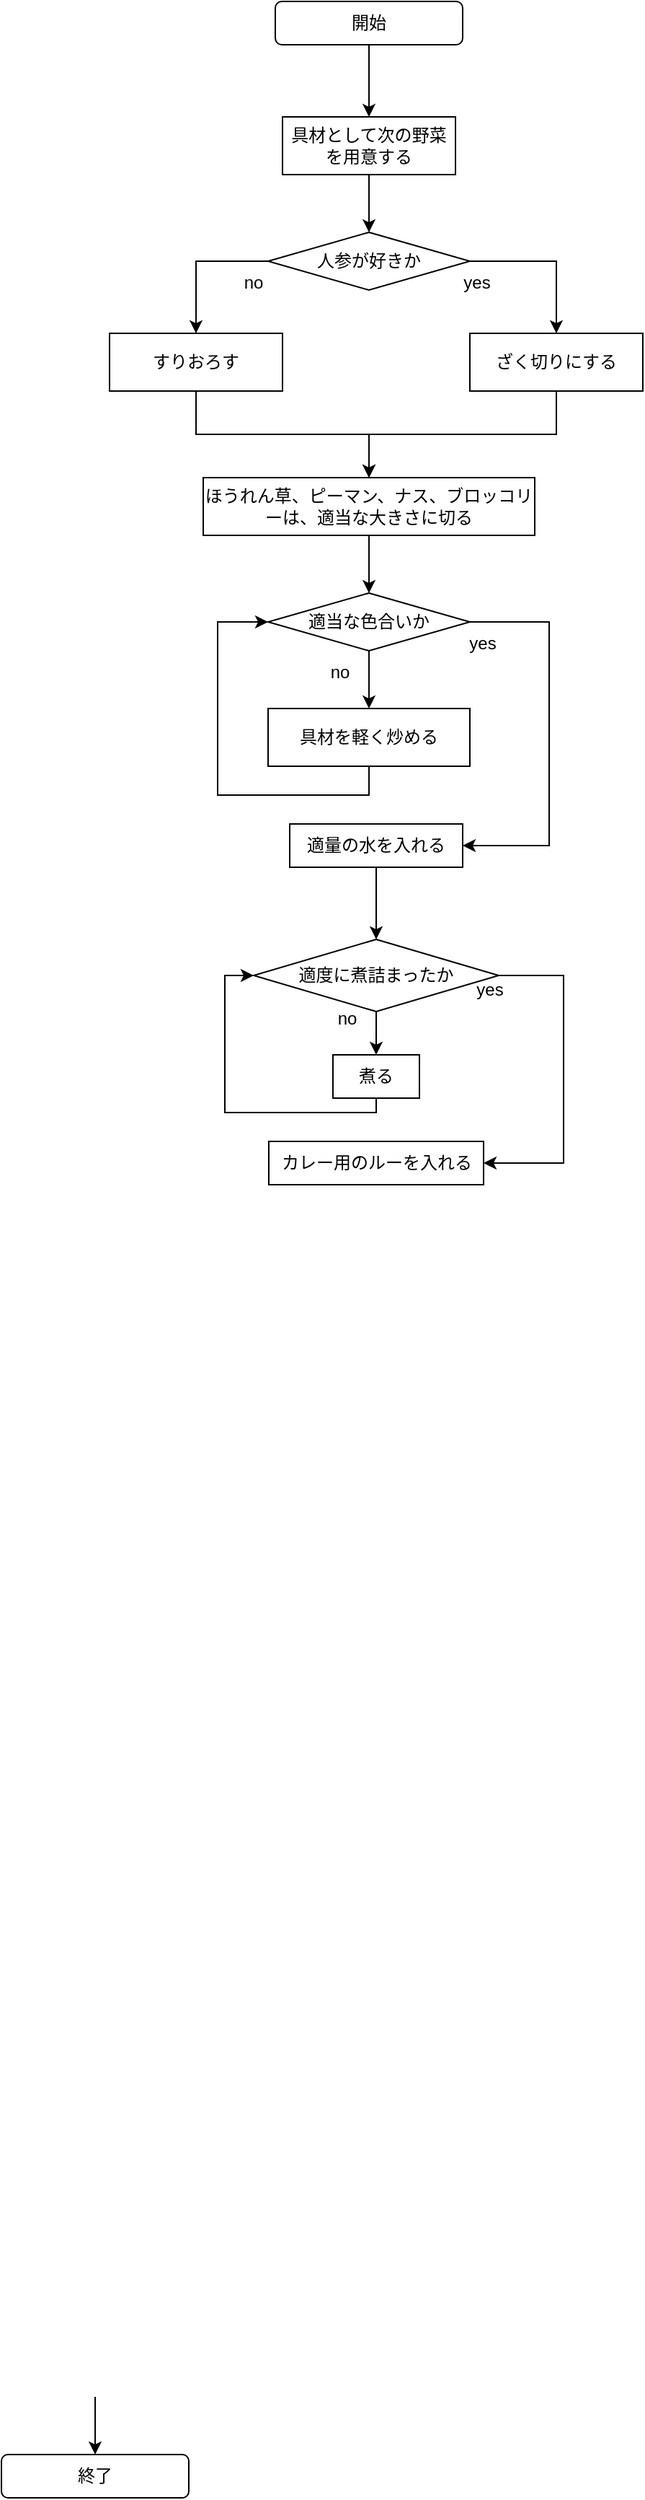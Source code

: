 <mxfile version="20.8.5" type="github">
  <diagram id="-b40opP00CZqNUi7Pyji" name="ページ1">
    <mxGraphModel dx="430" dy="442" grid="1" gridSize="10" guides="1" tooltips="1" connect="1" arrows="1" fold="1" page="1" pageScale="1" pageWidth="827" pageHeight="1169" math="0" shadow="0">
      <root>
        <mxCell id="0" />
        <mxCell id="1" parent="0" />
        <mxCell id="IE9pjUHZPNTOEFuHBonJ-37" value="" style="edgeStyle=orthogonalEdgeStyle;rounded=0;orthogonalLoop=1;jettySize=auto;html=1;" edge="1" parent="1" source="IE9pjUHZPNTOEFuHBonJ-1" target="IE9pjUHZPNTOEFuHBonJ-19">
          <mxGeometry relative="1" as="geometry" />
        </mxCell>
        <mxCell id="IE9pjUHZPNTOEFuHBonJ-1" value="開始" style="rounded=1;whiteSpace=wrap;html=1;" vertex="1" parent="1">
          <mxGeometry x="250" y="30" width="130" height="30" as="geometry" />
        </mxCell>
        <mxCell id="IE9pjUHZPNTOEFuHBonJ-3" value="終了" style="rounded=1;whiteSpace=wrap;html=1;" vertex="1" parent="1">
          <mxGeometry x="60" y="1730" width="130" height="30" as="geometry" />
        </mxCell>
        <mxCell id="IE9pjUHZPNTOEFuHBonJ-5" value="" style="endArrow=classic;html=1;rounded=0;" edge="1" parent="1" target="IE9pjUHZPNTOEFuHBonJ-3">
          <mxGeometry width="50" height="50" relative="1" as="geometry">
            <mxPoint x="125" y="1690" as="sourcePoint" />
            <mxPoint x="135" y="1580" as="targetPoint" />
          </mxGeometry>
        </mxCell>
        <mxCell id="IE9pjUHZPNTOEFuHBonJ-40" value="" style="edgeStyle=orthogonalEdgeStyle;rounded=0;orthogonalLoop=1;jettySize=auto;html=1;entryX=0.5;entryY=0;entryDx=0;entryDy=0;exitX=0;exitY=0.5;exitDx=0;exitDy=0;" edge="1" parent="1" source="IE9pjUHZPNTOEFuHBonJ-8" target="IE9pjUHZPNTOEFuHBonJ-20">
          <mxGeometry relative="1" as="geometry">
            <mxPoint x="135" y="210" as="targetPoint" />
          </mxGeometry>
        </mxCell>
        <mxCell id="IE9pjUHZPNTOEFuHBonJ-42" value="" style="edgeStyle=orthogonalEdgeStyle;rounded=0;orthogonalLoop=1;jettySize=auto;html=1;entryX=0.5;entryY=0;entryDx=0;entryDy=0;exitX=1;exitY=0.5;exitDx=0;exitDy=0;" edge="1" parent="1" source="IE9pjUHZPNTOEFuHBonJ-8" target="IE9pjUHZPNTOEFuHBonJ-21">
          <mxGeometry relative="1" as="geometry">
            <mxPoint x="390" y="200" as="sourcePoint" />
            <mxPoint x="475" y="210" as="targetPoint" />
          </mxGeometry>
        </mxCell>
        <mxCell id="IE9pjUHZPNTOEFuHBonJ-8" value="人参が好きか" style="rhombus;whiteSpace=wrap;html=1;" vertex="1" parent="1">
          <mxGeometry x="245" y="190" width="140" height="40" as="geometry" />
        </mxCell>
        <mxCell id="IE9pjUHZPNTOEFuHBonJ-11" value="no" style="text;html=1;strokeColor=none;fillColor=none;align=center;verticalAlign=middle;whiteSpace=wrap;rounded=0;" vertex="1" parent="1">
          <mxGeometry x="220" y="220" width="30" height="10" as="geometry" />
        </mxCell>
        <mxCell id="IE9pjUHZPNTOEFuHBonJ-12" value="yes" style="text;html=1;strokeColor=none;fillColor=none;align=center;verticalAlign=middle;whiteSpace=wrap;rounded=0;" vertex="1" parent="1">
          <mxGeometry x="370" y="220" width="40" height="10" as="geometry" />
        </mxCell>
        <mxCell id="IE9pjUHZPNTOEFuHBonJ-38" value="" style="edgeStyle=orthogonalEdgeStyle;rounded=0;orthogonalLoop=1;jettySize=auto;html=1;" edge="1" parent="1" source="IE9pjUHZPNTOEFuHBonJ-19" target="IE9pjUHZPNTOEFuHBonJ-8">
          <mxGeometry relative="1" as="geometry" />
        </mxCell>
        <mxCell id="IE9pjUHZPNTOEFuHBonJ-19" value="具材として次の野菜を用意する" style="rounded=0;whiteSpace=wrap;html=1;" vertex="1" parent="1">
          <mxGeometry x="255" y="110" width="120" height="40" as="geometry" />
        </mxCell>
        <mxCell id="IE9pjUHZPNTOEFuHBonJ-32" value="" style="edgeStyle=orthogonalEdgeStyle;rounded=0;orthogonalLoop=1;jettySize=auto;html=1;" edge="1" parent="1" source="IE9pjUHZPNTOEFuHBonJ-20" target="IE9pjUHZPNTOEFuHBonJ-22">
          <mxGeometry relative="1" as="geometry" />
        </mxCell>
        <mxCell id="IE9pjUHZPNTOEFuHBonJ-20" value="すりおろす" style="rounded=0;whiteSpace=wrap;html=1;" vertex="1" parent="1">
          <mxGeometry x="135" y="260" width="120" height="40" as="geometry" />
        </mxCell>
        <mxCell id="IE9pjUHZPNTOEFuHBonJ-31" value="" style="edgeStyle=orthogonalEdgeStyle;rounded=0;orthogonalLoop=1;jettySize=auto;html=1;" edge="1" parent="1" source="IE9pjUHZPNTOEFuHBonJ-21" target="IE9pjUHZPNTOEFuHBonJ-22">
          <mxGeometry relative="1" as="geometry" />
        </mxCell>
        <mxCell id="IE9pjUHZPNTOEFuHBonJ-21" value="ざく切りにする" style="rounded=0;whiteSpace=wrap;html=1;" vertex="1" parent="1">
          <mxGeometry x="385" y="260" width="120" height="40" as="geometry" />
        </mxCell>
        <mxCell id="IE9pjUHZPNTOEFuHBonJ-30" style="edgeStyle=orthogonalEdgeStyle;rounded=0;orthogonalLoop=1;jettySize=auto;html=1;entryX=0.5;entryY=0;entryDx=0;entryDy=0;" edge="1" parent="1" source="IE9pjUHZPNTOEFuHBonJ-22" target="IE9pjUHZPNTOEFuHBonJ-27">
          <mxGeometry relative="1" as="geometry" />
        </mxCell>
        <mxCell id="IE9pjUHZPNTOEFuHBonJ-22" value="ほうれん草、ピーマン、ナス、ブロッコリーは、適当な大きさに切る" style="rounded=0;whiteSpace=wrap;html=1;" vertex="1" parent="1">
          <mxGeometry x="200" y="360" width="230" height="40" as="geometry" />
        </mxCell>
        <mxCell id="IE9pjUHZPNTOEFuHBonJ-34" value="" style="edgeStyle=orthogonalEdgeStyle;rounded=0;orthogonalLoop=1;jettySize=auto;html=1;" edge="1" parent="1" source="IE9pjUHZPNTOEFuHBonJ-27" target="IE9pjUHZPNTOEFuHBonJ-33">
          <mxGeometry relative="1" as="geometry" />
        </mxCell>
        <mxCell id="IE9pjUHZPNTOEFuHBonJ-46" value="" style="edgeStyle=orthogonalEdgeStyle;rounded=0;orthogonalLoop=1;jettySize=auto;html=1;exitX=1;exitY=0.5;exitDx=0;exitDy=0;entryX=1;entryY=0.5;entryDx=0;entryDy=0;" edge="1" parent="1" source="IE9pjUHZPNTOEFuHBonJ-27" target="IE9pjUHZPNTOEFuHBonJ-45">
          <mxGeometry relative="1" as="geometry">
            <mxPoint x="410" y="650" as="targetPoint" />
            <Array as="points">
              <mxPoint x="440" y="460" />
              <mxPoint x="440" y="615" />
            </Array>
          </mxGeometry>
        </mxCell>
        <mxCell id="IE9pjUHZPNTOEFuHBonJ-27" value="適当な色合いか" style="rhombus;whiteSpace=wrap;html=1;" vertex="1" parent="1">
          <mxGeometry x="245" y="440" width="140" height="40" as="geometry" />
        </mxCell>
        <mxCell id="IE9pjUHZPNTOEFuHBonJ-36" value="" style="edgeStyle=orthogonalEdgeStyle;rounded=0;orthogonalLoop=1;jettySize=auto;html=1;entryX=0;entryY=0.5;entryDx=0;entryDy=0;" edge="1" parent="1" source="IE9pjUHZPNTOEFuHBonJ-33" target="IE9pjUHZPNTOEFuHBonJ-27">
          <mxGeometry relative="1" as="geometry">
            <mxPoint x="300" y="660" as="targetPoint" />
            <Array as="points">
              <mxPoint x="315" y="580" />
              <mxPoint x="210" y="580" />
              <mxPoint x="210" y="460" />
            </Array>
          </mxGeometry>
        </mxCell>
        <mxCell id="IE9pjUHZPNTOEFuHBonJ-33" value="具材を軽く炒める" style="rounded=0;whiteSpace=wrap;html=1;" vertex="1" parent="1">
          <mxGeometry x="245" y="520" width="140" height="40" as="geometry" />
        </mxCell>
        <mxCell id="IE9pjUHZPNTOEFuHBonJ-43" value="no" style="text;html=1;strokeColor=none;fillColor=none;align=center;verticalAlign=middle;whiteSpace=wrap;rounded=0;" vertex="1" parent="1">
          <mxGeometry x="280" y="490" width="30" height="10" as="geometry" />
        </mxCell>
        <mxCell id="IE9pjUHZPNTOEFuHBonJ-44" value="yes" style="text;html=1;strokeColor=none;fillColor=none;align=center;verticalAlign=middle;whiteSpace=wrap;rounded=0;" vertex="1" parent="1">
          <mxGeometry x="374" y="470" width="40" height="10" as="geometry" />
        </mxCell>
        <mxCell id="IE9pjUHZPNTOEFuHBonJ-59" value="" style="edgeStyle=orthogonalEdgeStyle;rounded=0;orthogonalLoop=1;jettySize=auto;html=1;entryX=0.5;entryY=0;entryDx=0;entryDy=0;" edge="1" parent="1" source="IE9pjUHZPNTOEFuHBonJ-45" target="IE9pjUHZPNTOEFuHBonJ-54">
          <mxGeometry relative="1" as="geometry" />
        </mxCell>
        <mxCell id="IE9pjUHZPNTOEFuHBonJ-45" value="適量の水を入れる" style="whiteSpace=wrap;html=1;" vertex="1" parent="1">
          <mxGeometry x="260" y="600" width="120" height="30" as="geometry" />
        </mxCell>
        <mxCell id="IE9pjUHZPNTOEFuHBonJ-52" value="" style="edgeStyle=orthogonalEdgeStyle;rounded=0;orthogonalLoop=1;jettySize=auto;html=1;" edge="1" parent="1" source="IE9pjUHZPNTOEFuHBonJ-54" target="IE9pjUHZPNTOEFuHBonJ-56">
          <mxGeometry relative="1" as="geometry" />
        </mxCell>
        <mxCell id="IE9pjUHZPNTOEFuHBonJ-53" value="" style="edgeStyle=orthogonalEdgeStyle;rounded=0;orthogonalLoop=1;jettySize=auto;html=1;exitX=1;exitY=0.5;exitDx=0;exitDy=0;entryX=1;entryY=0.5;entryDx=0;entryDy=0;" edge="1" parent="1" source="IE9pjUHZPNTOEFuHBonJ-54" target="IE9pjUHZPNTOEFuHBonJ-62">
          <mxGeometry relative="1" as="geometry">
            <mxPoint x="400" y="840" as="targetPoint" />
            <Array as="points">
              <mxPoint x="450" y="705" />
              <mxPoint x="450" y="835" />
            </Array>
          </mxGeometry>
        </mxCell>
        <mxCell id="IE9pjUHZPNTOEFuHBonJ-54" value="適度に煮詰まったか" style="rhombus;whiteSpace=wrap;html=1;" vertex="1" parent="1">
          <mxGeometry x="235" y="680" width="170" height="50" as="geometry" />
        </mxCell>
        <mxCell id="IE9pjUHZPNTOEFuHBonJ-55" value="" style="edgeStyle=orthogonalEdgeStyle;rounded=0;orthogonalLoop=1;jettySize=auto;html=1;entryX=0;entryY=0.5;entryDx=0;entryDy=0;" edge="1" parent="1" source="IE9pjUHZPNTOEFuHBonJ-56" target="IE9pjUHZPNTOEFuHBonJ-54">
          <mxGeometry relative="1" as="geometry">
            <mxPoint x="305" y="900" as="targetPoint" />
            <Array as="points">
              <mxPoint x="320" y="800" />
              <mxPoint x="215" y="800" />
              <mxPoint x="215" y="705" />
            </Array>
          </mxGeometry>
        </mxCell>
        <mxCell id="IE9pjUHZPNTOEFuHBonJ-56" value="煮る" style="rounded=0;whiteSpace=wrap;html=1;" vertex="1" parent="1">
          <mxGeometry x="290" y="760" width="60" height="30" as="geometry" />
        </mxCell>
        <mxCell id="IE9pjUHZPNTOEFuHBonJ-57" value="no" style="text;html=1;strokeColor=none;fillColor=none;align=center;verticalAlign=middle;whiteSpace=wrap;rounded=0;" vertex="1" parent="1">
          <mxGeometry x="285" y="730" width="30" height="10" as="geometry" />
        </mxCell>
        <mxCell id="IE9pjUHZPNTOEFuHBonJ-58" value="yes" style="text;html=1;strokeColor=none;fillColor=none;align=center;verticalAlign=middle;whiteSpace=wrap;rounded=0;" vertex="1" parent="1">
          <mxGeometry x="379" y="710" width="40" height="10" as="geometry" />
        </mxCell>
        <mxCell id="IE9pjUHZPNTOEFuHBonJ-62" value="カレー用のルーを入れる" style="whiteSpace=wrap;html=1;" vertex="1" parent="1">
          <mxGeometry x="245.5" y="820" width="149" height="30" as="geometry" />
        </mxCell>
      </root>
    </mxGraphModel>
  </diagram>
</mxfile>
